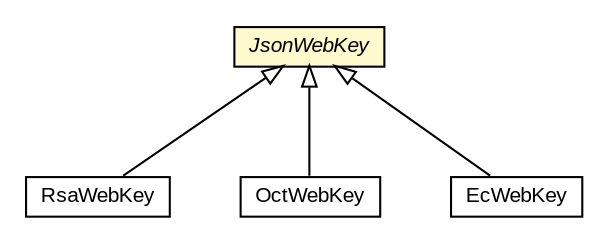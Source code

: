 #!/usr/local/bin/dot
#
# Class diagram 
# Generated by UMLGraph version R5_6-24-gf6e263 (http://www.umlgraph.org/)
#

digraph G {
	edge [fontname="arial",fontsize=10,labelfontname="arial",labelfontsize=10];
	node [fontname="arial",fontsize=10,shape=plaintext];
	nodesep=0.25;
	ranksep=0.5;
	// net.trajano.openidconnect.crypto.RsaWebKey
	c5747 [label=<<table title="net.trajano.openidconnect.crypto.RsaWebKey" border="0" cellborder="1" cellspacing="0" cellpadding="2" port="p" href="./RsaWebKey.html">
		<tr><td><table border="0" cellspacing="0" cellpadding="1">
<tr><td align="center" balign="center"> RsaWebKey </td></tr>
		</table></td></tr>
		</table>>, URL="./RsaWebKey.html", fontname="arial", fontcolor="black", fontsize=10.0];
	// net.trajano.openidconnect.crypto.OctWebKey
	c5748 [label=<<table title="net.trajano.openidconnect.crypto.OctWebKey" border="0" cellborder="1" cellspacing="0" cellpadding="2" port="p" href="./OctWebKey.html">
		<tr><td><table border="0" cellspacing="0" cellpadding="1">
<tr><td align="center" balign="center"> OctWebKey </td></tr>
		</table></td></tr>
		</table>>, URL="./OctWebKey.html", fontname="arial", fontcolor="black", fontsize=10.0];
	// net.trajano.openidconnect.crypto.JsonWebKey
	c5757 [label=<<table title="net.trajano.openidconnect.crypto.JsonWebKey" border="0" cellborder="1" cellspacing="0" cellpadding="2" port="p" bgcolor="lemonChiffon" href="./JsonWebKey.html">
		<tr><td><table border="0" cellspacing="0" cellpadding="1">
<tr><td align="center" balign="center"><font face="arial italic"> JsonWebKey </font></td></tr>
		</table></td></tr>
		</table>>, URL="./JsonWebKey.html", fontname="arial", fontcolor="black", fontsize=10.0];
	// net.trajano.openidconnect.crypto.EcWebKey
	c5761 [label=<<table title="net.trajano.openidconnect.crypto.EcWebKey" border="0" cellborder="1" cellspacing="0" cellpadding="2" port="p" href="./EcWebKey.html">
		<tr><td><table border="0" cellspacing="0" cellpadding="1">
<tr><td align="center" balign="center"> EcWebKey </td></tr>
		</table></td></tr>
		</table>>, URL="./EcWebKey.html", fontname="arial", fontcolor="black", fontsize=10.0];
	//net.trajano.openidconnect.crypto.RsaWebKey extends net.trajano.openidconnect.crypto.JsonWebKey
	c5757:p -> c5747:p [dir=back,arrowtail=empty];
	//net.trajano.openidconnect.crypto.OctWebKey extends net.trajano.openidconnect.crypto.JsonWebKey
	c5757:p -> c5748:p [dir=back,arrowtail=empty];
	//net.trajano.openidconnect.crypto.EcWebKey extends net.trajano.openidconnect.crypto.JsonWebKey
	c5757:p -> c5761:p [dir=back,arrowtail=empty];
}

